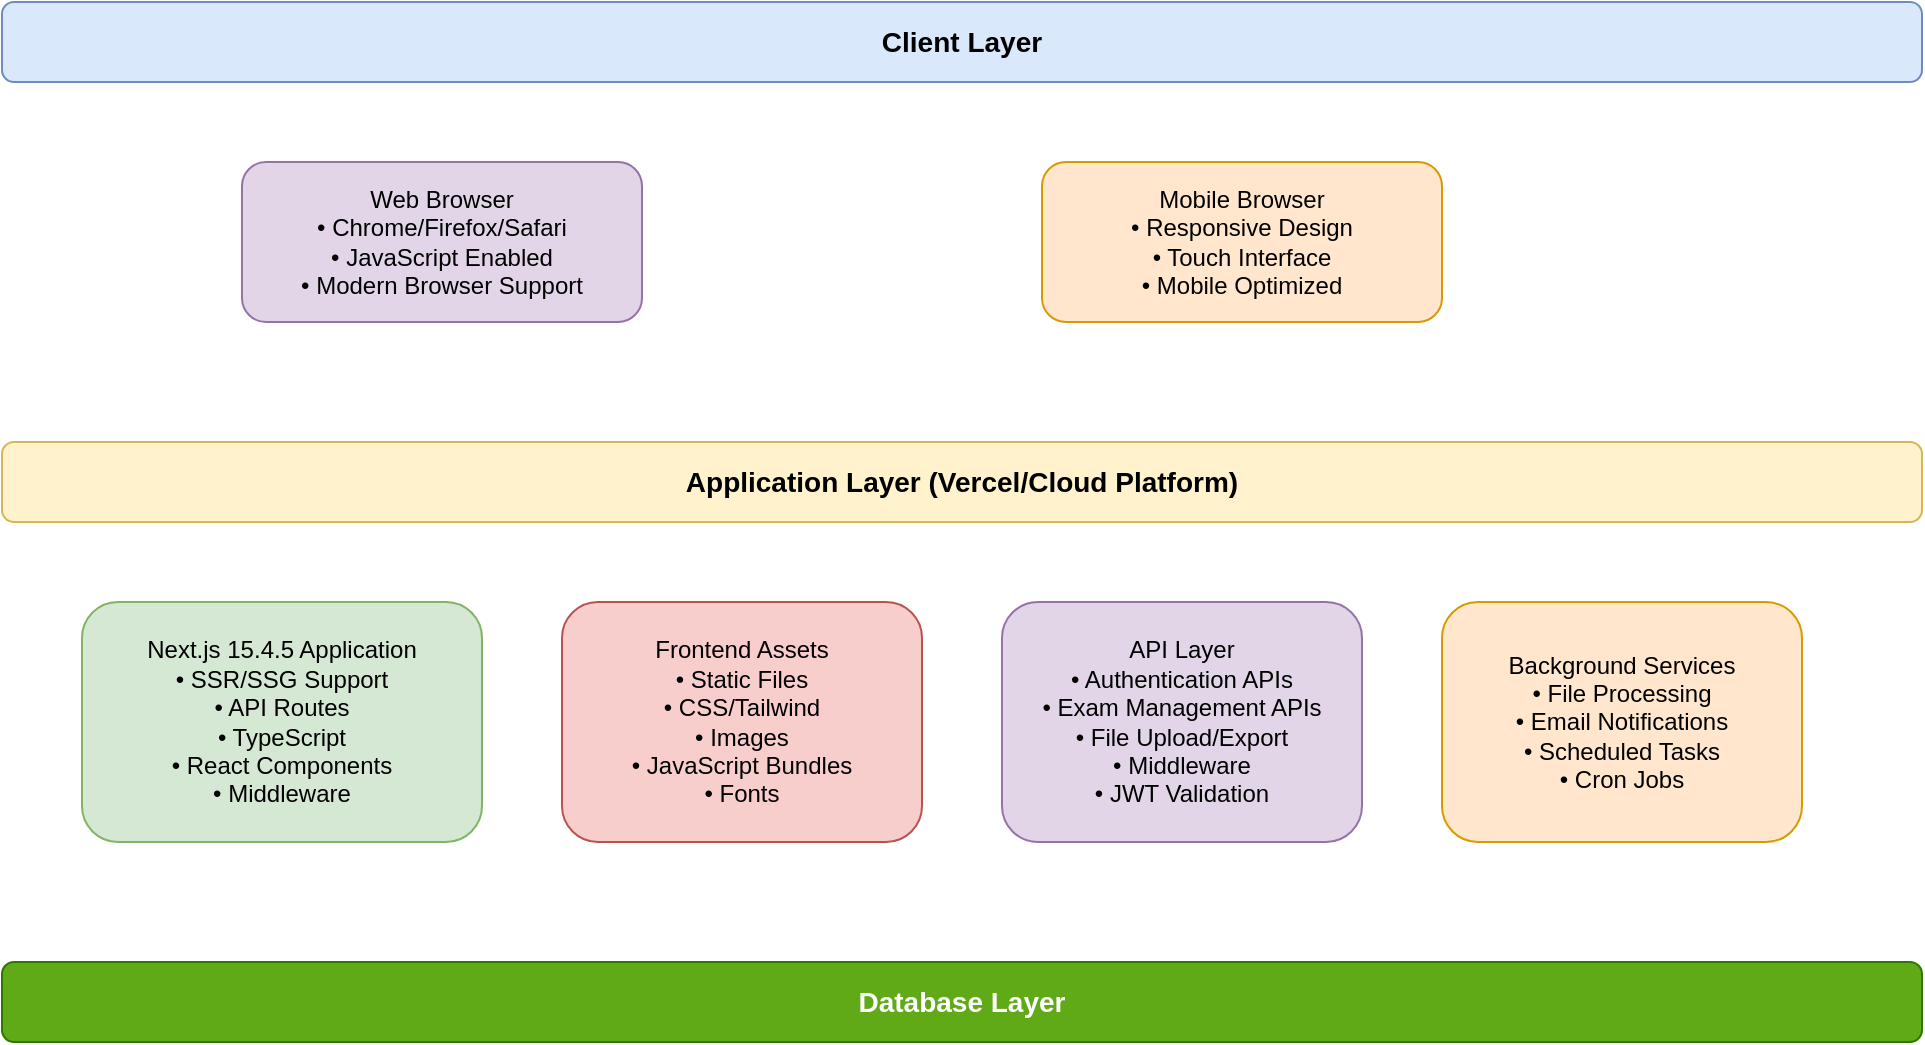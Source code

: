 <mxfile version="24.7.6" type="device">
  <diagram name="Deployment Diagram" id="deployment">
    <mxGraphModel dx="1422" dy="754" grid="1" gridSize="10" guides="1" tooltips="1" connect="1" arrows="1" fold="1" page="1" pageScale="1" pageWidth="1169" pageHeight="827" math="0" shadow="0">
      <root>
        <mxCell id="0" />
        <mxCell id="1" parent="0" />
        
        <!-- Client Layer -->
        <mxCell id="client-layer" value="Client Layer" style="rounded=1;whiteSpace=wrap;html=1;fillColor=#dae8fc;strokeColor=#6c8ebf;fontSize=14;fontStyle=1" vertex="1" parent="1">
          <mxGeometry x="80" y="40" width="960" height="40" as="geometry" />
        </mxCell>
        
        <!-- Web Browser -->
        <mxCell id="web-browser" value="Web Browser&#xa;• Chrome/Firefox/Safari&#xa;• JavaScript Enabled&#xa;• Modern Browser Support" style="rounded=1;whiteSpace=wrap;html=1;fillColor=#e1d5e7;strokeColor=#9673a6;" vertex="1" parent="1">
          <mxGeometry x="200" y="120" width="200" height="80" as="geometry" />
        </mxCell>
        
        <!-- Mobile Browser -->
        <mxCell id="mobile-browser" value="Mobile Browser&#xa;• Responsive Design&#xa;• Touch Interface&#xa;• Mobile Optimized" style="rounded=1;whiteSpace=wrap;html=1;fillColor=#ffe6cc;strokeColor=#d79b00;" vertex="1" parent="1">
          <mxGeometry x="600" y="120" width="200" height="80" as="geometry" />
        </mxCell>
        
        <!-- Application Layer -->
        <mxCell id="app-layer" value="Application Layer (Vercel/Cloud Platform)" style="rounded=1;whiteSpace=wrap;html=1;fillColor=#fff2cc;strokeColor=#d6b656;fontSize=14;fontStyle=1" vertex="1" parent="1">
          <mxGeometry x="80" y="260" width="960" height="40" as="geometry" />
        </mxCell>
        
        <!-- Next.js Application -->
        <mxCell id="nextjs-app" value="Next.js 15.4.5 Application&#xa;• SSR/SSG Support&#xa;• API Routes&#xa;• TypeScript&#xa;• React Components&#xa;• Middleware" style="rounded=1;whiteSpace=wrap;html=1;fillColor=#d5e8d4;strokeColor=#82b366;" vertex="1" parent="1">
          <mxGeometry x="120" y="340" width="200" height="120" as="geometry" />
        </mxCell>
        
        <!-- Frontend Assets -->
        <mxCell id="frontend-assets" value="Frontend Assets&#xa;• Static Files&#xa;• CSS/Tailwind&#xa;• Images&#xa;• JavaScript Bundles&#xa;• Fonts" style="rounded=1;whiteSpace=wrap;html=1;fillColor=#f8cecc;strokeColor=#b85450;" vertex="1" parent="1">
          <mxGeometry x="360" y="340" width="180" height="120" as="geometry" />
        </mxCell>
        
        <!-- API Layer -->
        <mxCell id="api-layer-deploy" value="API Layer&#xa;• Authentication APIs&#xa;• Exam Management APIs&#xa;• File Upload/Export&#xa;• Middleware&#xa;• JWT Validation" style="rounded=1;whiteSpace=wrap;html=1;fillColor=#e1d5e7;strokeColor=#9673a6;" vertex="1" parent="1">
          <mxGeometry x="580" y="340" width="180" height="120" as="geometry" />
        </mxCell>
        
        <!-- Background Services -->
        <mxCell id="bg-services" value="Background Services&#xa;• File Processing&#xa;• Email Notifications&#xa;• Scheduled Tasks&#xa;• Cron Jobs" style="rounded=1;whiteSpace=wrap;html=1;fillColor=#ffe6cc;strokeColor=#d79b00;" vertex="1" parent="1">
          <mxGeometry x="800" y="340" width="180" height="120" as="geometry" />
        </mxCell>
        
        <!-- Database Layer -->
        <mxCell id="db-layer" value="Database Layer" style="rounded=1;whiteSpace=wrap;html=1;fillColor=#60a917;strokeColor=#2d7600;fontSize=14;fontStyle=1;fontColor=#ffffff;" vertex="1" parent="1">
          <mxGeometry x="80" y="520" width="960" height="40" as="geometry" />
        </mxCell>
        
        <!-- PostgreSQL -->
        <mxCell id="postgresql" value="PostgreSQL Database&#xa;• Primary Database&#xa;• User Management&#xa;• Exam Data&#xa;• Questions & Answers&#xa;• Results & Analytics&#xa;• ACID Compliance" style="rounded=1;whiteSpace=wrap;html=1;fillColor=#60a917;strokeColor=#2d7600;fontColor=#ffffff;" vertex="1" parent="1">
          <mxGeometry x="200" y="600" width="200" height="120" as="geometry" />
        </mxCell>
        
        <!-- Redis Cache -->
        <mxCell id="redis" value="Redis Cache (Optional)&#xa;• Session Storage&#xa;• API Response Cache&#xa;• Real-time Data&#xa;• Performance Optimization" style="rounded=1;whiteSpace=wrap;html=1;fillColor=#ffcc99;strokeColor=#d79b00;" vertex="1" parent="1">
          <mxGeometry x="460" y="600" width="200" height="120" as="geometry" />
        </mxCell>
        
        <!-- File Storage -->
        <mxCell id="file-storage" value="File Storage&#xa;• Uploaded Files&#xa;• Excel Templates&#xa;• Export Files&#xa;• Static Assets&#xa;• CDN Integration" style="rounded=1;whiteSpace=wrap;html=1;fillColor=#f8cecc;strokeColor=#b85450;" vertex="1" parent="1">
          <mxGeometry x="720" y="600" width="200" height="120" as="geometry" />
        </mxCell>
        
        <!-- Environment Options -->
        <mxCell id="env-options" value="Deployment Environment Options" style="rounded=1;whiteSpace=wrap;html=1;fillColor=#f0f0f0;strokeColor=#666666;fontSize=14;fontStyle=1" vertex="1" parent="1">
          <mxGeometry x="80" y="760" width="960" height="40" as="geometry" />
        </mxCell>
        
        <!-- Vercel -->
        <mxCell id="vercel" value="Option 1: Vercel&#xa;• Next.js Optimized&#xa;• Auto Scaling&#xa;• Global CDN&#xa;• Easy Deployment&#xa;• PostgreSQL via Neon/Supabase" style="rounded=1;whiteSpace=wrap;html=1;fillColor=#e1d5e7;strokeColor=#9673a6;" vertex="1" parent="1">
          <mxGeometry x="120" y="840" width="200" height="120" as="geometry" />
        </mxCell>
        
        <!-- AWS -->
        <mxCell id="aws" value="Option 2: AWS&#xa;• EC2 + RDS&#xa;• S3 for File Storage&#xa;• CloudFront CDN&#xa;• Load Balancer&#xa;• Auto Scaling Groups" style="rounded=1;whiteSpace=wrap;html=1;fillColor=#fff2cc;strokeColor=#d6b656;" vertex="1" parent="1">
          <mxGeometry x="360" y="840" width="200" height="120" as="geometry" />
        </mxCell>
        
        <!-- Docker -->
        <mxCell id="docker" value="Option 3: Docker&#xa;• Containerized App&#xa;• Docker Compose&#xa;• Kubernetes&#xa;• Any Cloud Provider&#xa;• Self-Hosted" style="rounded=1;whiteSpace=wrap;html=1;fillColor=#d5e8d4;strokeColor=#82b366;" vertex="1" parent="1">
          <mxGeometry x="600" y="840" width="200" height="120" as="geometry" />
        </mxCell>
        
        <!-- VPS -->
        <mxCell id="vps" value="Option 4: VPS&#xa;• Traditional Hosting&#xa;• PM2 Process Manager&#xa;• Nginx Reverse Proxy&#xa;• Custom Domain&#xa;• SSL Certificate" style="rounded=1;whiteSpace=wrap;html=1;fillColor=#ffe6cc;strokeColor=#d79b00;" vertex="1" parent="1">
          <mxGeometry x="840" y="840" width="200" height="120" as="geometry" />
        </mxCell>
        
        <!-- Connection Arrows -->
        <mxCell id="conn1" value="HTTPS" style="endArrow=classic;html=1;rounded=0;exitX=0.5;exitY=1;exitDx=0;exitDy=0;entryX=0.25;entryY=0;entryDx=0;entryDy=0;" edge="1" parent="1" source="web-browser" target="nextjs-app">
          <mxGeometry width="50" height="50" relative="1" as="geometry">
            <mxPoint x="400" y="400" as="sourcePoint" />
            <mxPoint x="450" y="350" as="targetPoint" />
          </mxGeometry>
        </mxCell>
        
        <mxCell id="conn2" value="HTTPS" style="endArrow=classic;html=1;rounded=0;exitX=0.5;exitY=1;exitDx=0;exitDy=0;entryX=0.75;entryY=0;entryDx=0;entryDy=0;" edge="1" parent="1" source="mobile-browser" target="nextjs-app">
          <mxGeometry width="50" height="50" relative="1" as="geometry">
            <mxPoint x="400" y="400" as="sourcePoint" />
            <mxPoint x="450" y="350" as="targetPoint" />
          </mxGeometry>
        </mxCell>
        
        <mxCell id="conn3" value="API Calls" style="endArrow=classic;html=1;rounded=0;exitX=1;exitY=0.5;exitDx=0;exitDy=0;entryX=0;entryY=0.5;entryDx=0;entryDy=0;" edge="1" parent="1" source="nextjs-app" target="api-layer-deploy">
          <mxGeometry width="50" height="50" relative="1" as="geometry">
            <mxPoint x="400" y="400" as="sourcePoint" />
            <mxPoint x="450" y="350" as="targetPoint" />
          </mxGeometry>
        </mxCell>
        
        <mxCell id="conn4" value="Static Assets" style="endArrow=classic;html=1;rounded=0;exitX=0.5;exitY=0;exitDx=0;exitDy=0;entryX=0.5;entryY=1;entryDx=0;entryDy=0;" edge="1" parent="1" source="frontend-assets" target="web-browser">
          <mxGeometry width="50" height="50" relative="1" as="geometry">
            <mxPoint x="400" y="400" as="sourcePoint" />
            <mxPoint x="450" y="350" as="targetPoint" />
          </mxGeometry>
        </mxCell>
        
        <mxCell id="conn5" value="Database Queries" style="endArrow=classic;html=1;rounded=0;exitX=0.5;exitY=1;exitDx=0;exitDy=0;entryX=0.5;entryY=0;entryDx=0;entryDy=0;" edge="1" parent="1" source="api-layer-deploy" target="postgresql">
          <mxGeometry width="50" height="50" relative="1" as="geometry">
            <mxPoint x="400" y="500" as="sourcePoint" />
            <mxPoint x="450" y="450" as="targetPoint" />
          </mxGeometry>
        </mxCell>
        
        <mxCell id="conn6" value="Cache" style="endArrow=classic;html=1;rounded=0;exitX=0.5;exitY=1;exitDx=0;exitDy=0;entryX=0.5;entryY=0;entryDx=0;entryDy=0;" edge="1" parent="1" source="api-layer-deploy" target="redis">
          <mxGeometry width="50" height="50" relative="1" as="geometry">
            <mxPoint x="400" y="500" as="sourcePoint" />
            <mxPoint x="450" y="450" as="targetPoint" />
          </mxGeometry>
        </mxCell>
        
        <mxCell id="conn7" value="File Operations" style="endArrow=classic;html=1;rounded=0;exitX=1;exitY=0.5;exitDx=0;exitDy=0;entryX=0.5;entryY=0;entryDx=0;entryDy=0;" edge="1" parent="1" source="bg-services" target="file-storage">
          <mxGeometry width="50" height="50" relative="1" as="geometry">
            <mxPoint x="400" y="500" as="sourcePoint" />
            <mxPoint x="450" y="450" as="targetPoint" />
          </mxGeometry>
        </mxCell>
        
        <!-- Title -->
        <mxCell id="title" value="CBT System Deployment Architecture" style="text;html=1;strokeColor=none;fillColor=none;align=center;verticalAlign=middle;whiteSpace=wrap;rounded=0;fontSize=18;fontStyle=1;" vertex="1" parent="1">
          <mxGeometry x="420" y="980" width="350" height="30" as="geometry" />
        </mxCell>
        
        <!-- Security Layer -->
        <mxCell id="security" value="Security Layer: SSL/TLS, CORS, JWT Authentication, Input Validation, CSRF Protection" style="rounded=1;whiteSpace=wrap;html=1;fillColor=#ffcccc;strokeColor=#ff0000;" vertex="1" parent="1">
          <mxGeometry x="280" y="1020" width="600" height="40" as="geometry" />
        </mxCell>
        
      </root>
    </mxGraphModel>
  </diagram>
</mxfile>
